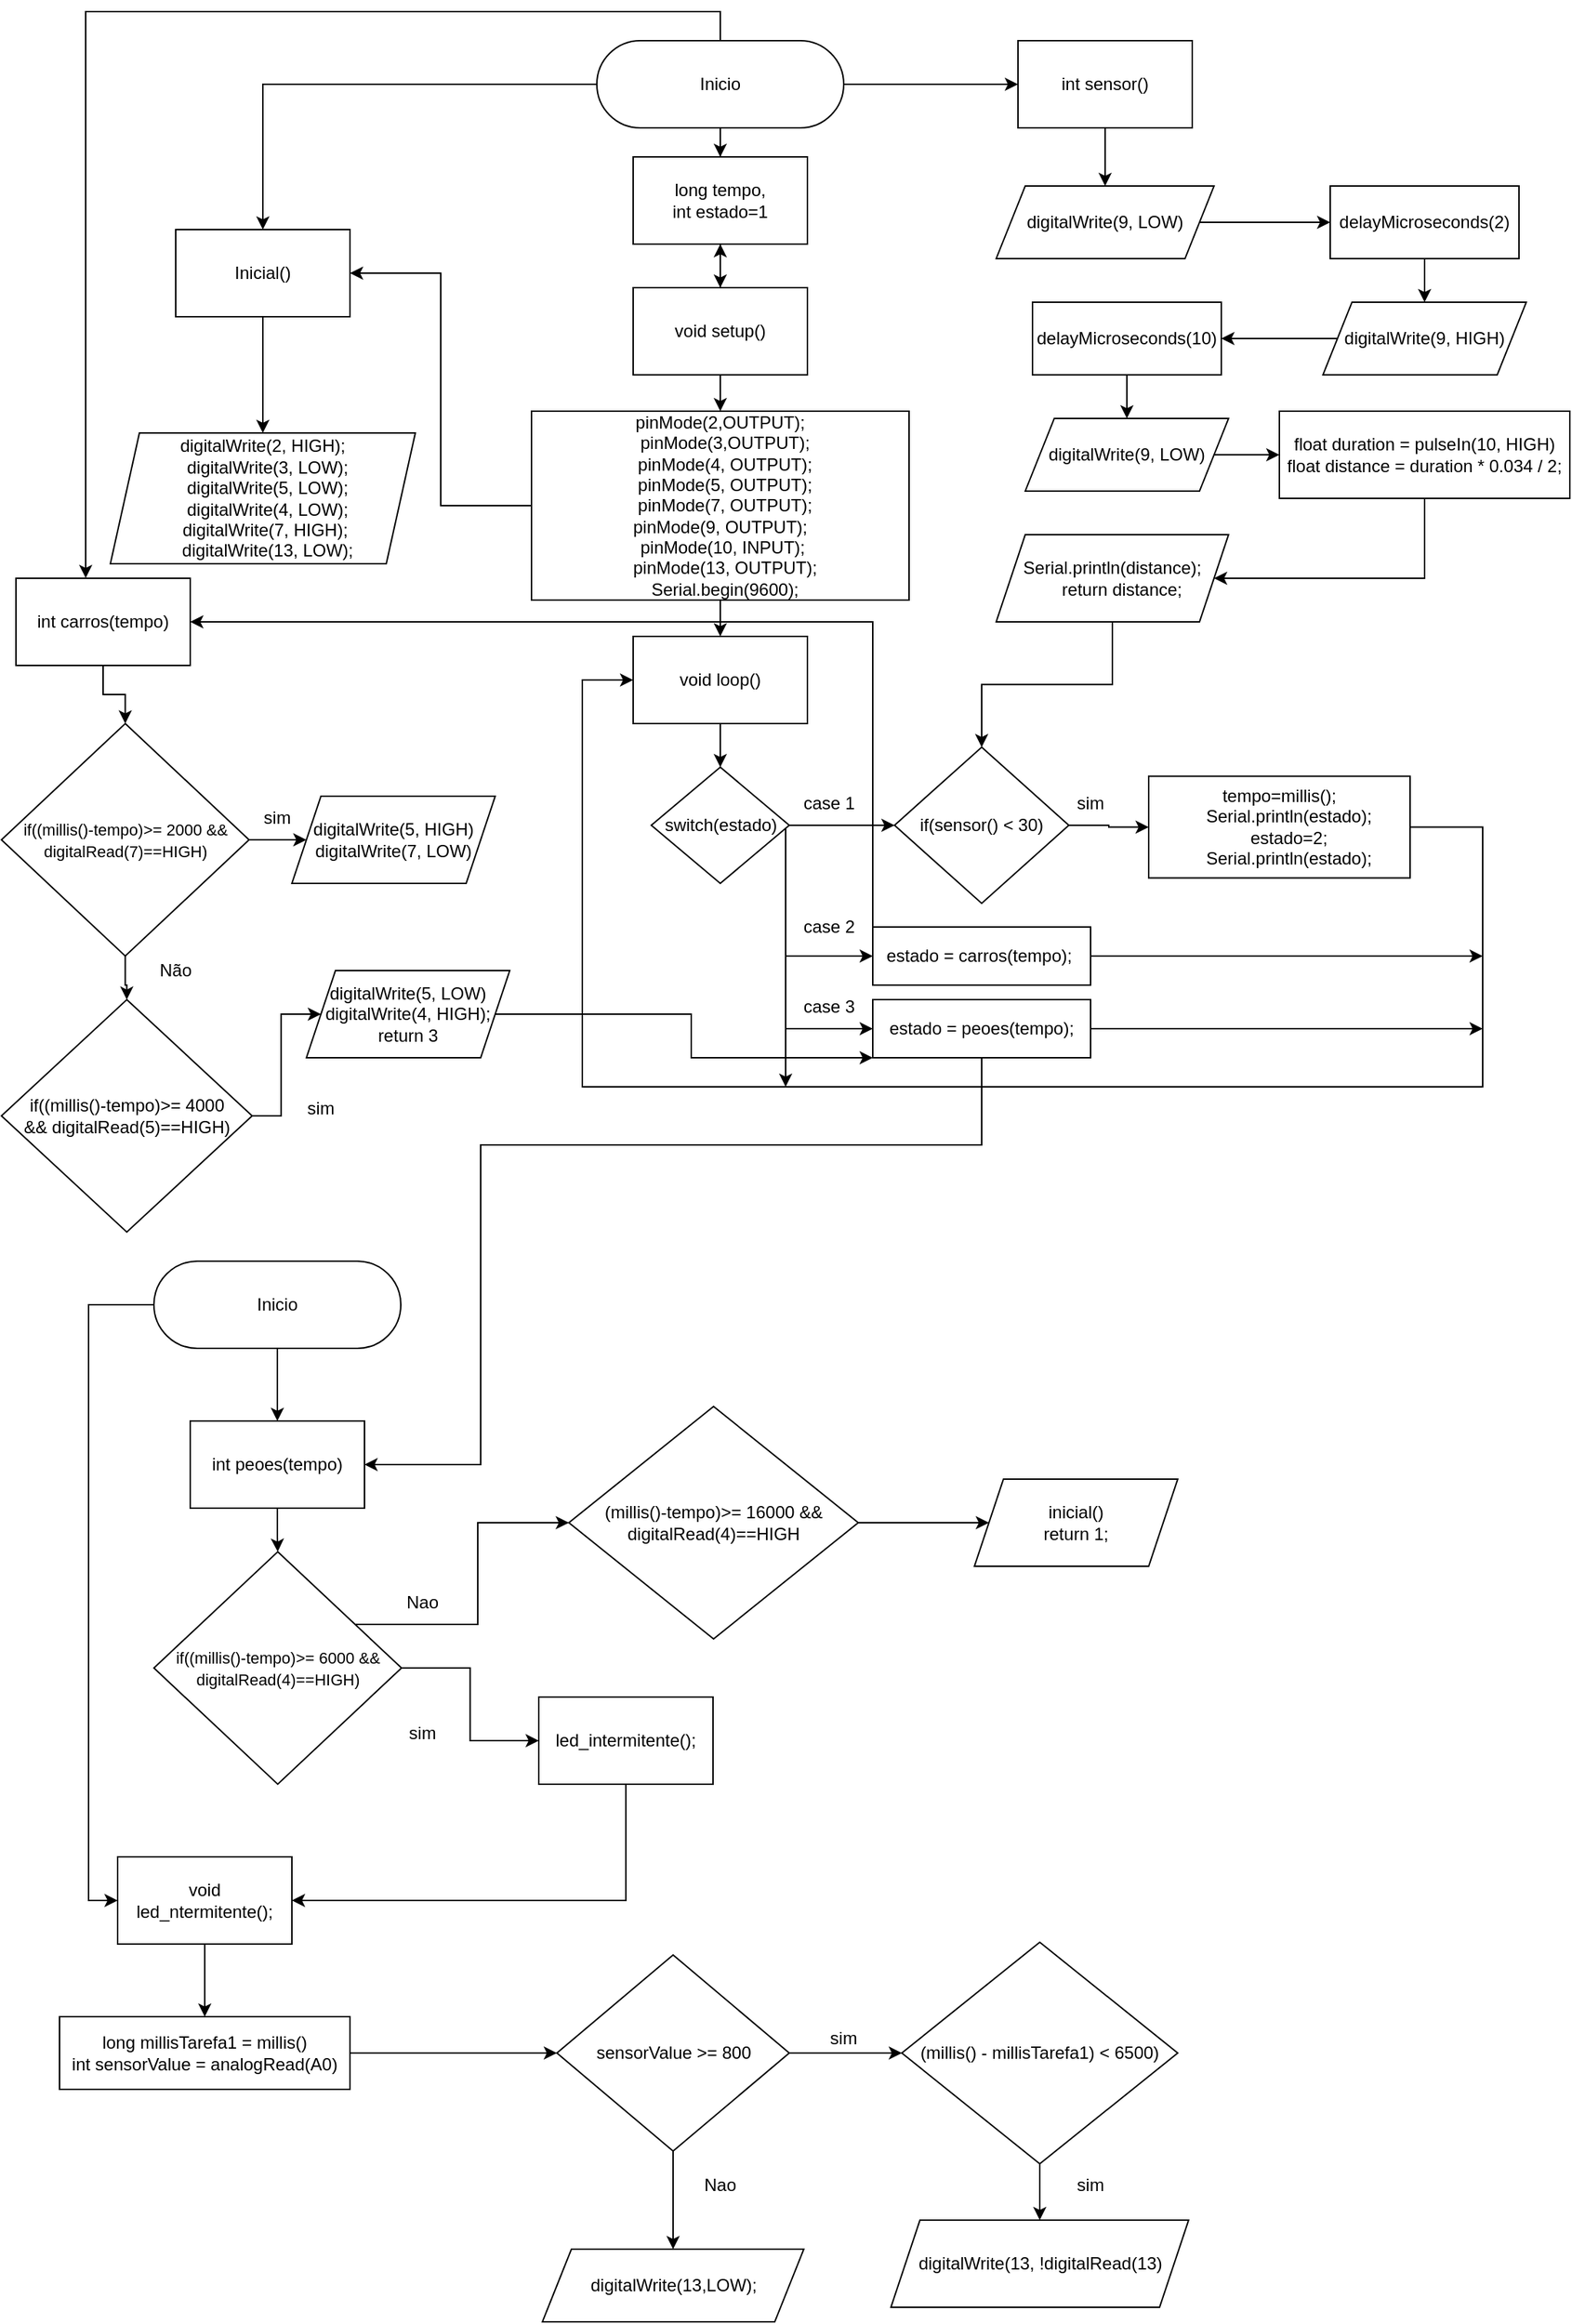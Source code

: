 <mxfile version="21.1.5" type="google">
  <diagram name="Page-1" id="edf60f1a-56cd-e834-aa8a-f176f3a09ee4">
    <mxGraphModel grid="1" page="1" gridSize="10" guides="1" tooltips="1" connect="1" arrows="1" fold="1" pageScale="1" pageWidth="1100" pageHeight="850" background="none" math="0" shadow="0">
      <root>
        <mxCell id="0" />
        <mxCell id="1" parent="0" />
        <mxCell id="bCk6k48XRtau1MmFYHnN-3" value="" style="edgeStyle=orthogonalEdgeStyle;rounded=0;orthogonalLoop=1;jettySize=auto;html=1;" edge="1" parent="1" source="bCk6k48XRtau1MmFYHnN-1" target="bCk6k48XRtau1MmFYHnN-2">
          <mxGeometry relative="1" as="geometry" />
        </mxCell>
        <mxCell id="bCk6k48XRtau1MmFYHnN-25" style="edgeStyle=orthogonalEdgeStyle;rounded=0;orthogonalLoop=1;jettySize=auto;html=1;" edge="1" parent="1" source="bCk6k48XRtau1MmFYHnN-1" target="bCk6k48XRtau1MmFYHnN-24">
          <mxGeometry relative="1" as="geometry" />
        </mxCell>
        <mxCell id="bCk6k48XRtau1MmFYHnN-26" style="edgeStyle=orthogonalEdgeStyle;rounded=0;orthogonalLoop=1;jettySize=auto;html=1;entryX=0.5;entryY=0;entryDx=0;entryDy=0;" edge="1" parent="1" source="bCk6k48XRtau1MmFYHnN-1" target="bCk6k48XRtau1MmFYHnN-8">
          <mxGeometry relative="1" as="geometry" />
        </mxCell>
        <mxCell id="NMrz33U4wGTr29OWBn1y-1" style="edgeStyle=orthogonalEdgeStyle;rounded=0;orthogonalLoop=1;jettySize=auto;html=1;entryX=0.4;entryY=-0.003;entryDx=0;entryDy=0;entryPerimeter=0;exitX=0.5;exitY=0;exitDx=0;exitDy=0;" edge="1" parent="1" source="bCk6k48XRtau1MmFYHnN-1" target="NMrz33U4wGTr29OWBn1y-2">
          <mxGeometry relative="1" as="geometry">
            <mxPoint x="50" y="410" as="targetPoint" />
            <mxPoint x="490" y="180" as="sourcePoint" />
          </mxGeometry>
        </mxCell>
        <mxCell id="bCk6k48XRtau1MmFYHnN-1" value="Inicio" style="rounded=1;whiteSpace=wrap;html=1;arcSize=50;" vertex="1" parent="1">
          <mxGeometry x="410" y="30" width="170" height="60" as="geometry" />
        </mxCell>
        <mxCell id="bCk6k48XRtau1MmFYHnN-5" value="" style="edgeStyle=orthogonalEdgeStyle;rounded=0;orthogonalLoop=1;jettySize=auto;html=1;" edge="1" parent="1" source="bCk6k48XRtau1MmFYHnN-2" target="bCk6k48XRtau1MmFYHnN-4">
          <mxGeometry relative="1" as="geometry" />
        </mxCell>
        <mxCell id="bCk6k48XRtau1MmFYHnN-2" value="long tempo,&lt;br&gt;int estado=1" style="rounded=0;whiteSpace=wrap;html=1;" vertex="1" parent="1">
          <mxGeometry x="435" y="110" width="120" height="60" as="geometry" />
        </mxCell>
        <mxCell id="bCk6k48XRtau1MmFYHnN-7" value="" style="edgeStyle=orthogonalEdgeStyle;rounded=0;orthogonalLoop=1;jettySize=auto;html=1;" edge="1" parent="1" source="bCk6k48XRtau1MmFYHnN-4" target="bCk6k48XRtau1MmFYHnN-6">
          <mxGeometry relative="1" as="geometry" />
        </mxCell>
        <mxCell id="NMrz33U4wGTr29OWBn1y-36" value="" style="edgeStyle=orthogonalEdgeStyle;rounded=0;orthogonalLoop=1;jettySize=auto;html=1;" edge="1" parent="1" source="bCk6k48XRtau1MmFYHnN-4" target="bCk6k48XRtau1MmFYHnN-2">
          <mxGeometry relative="1" as="geometry" />
        </mxCell>
        <mxCell id="bCk6k48XRtau1MmFYHnN-4" value="void setup()" style="rounded=0;whiteSpace=wrap;html=1;" vertex="1" parent="1">
          <mxGeometry x="435" y="200" width="120" height="60" as="geometry" />
        </mxCell>
        <mxCell id="bCk6k48XRtau1MmFYHnN-10" style="edgeStyle=orthogonalEdgeStyle;rounded=0;orthogonalLoop=1;jettySize=auto;html=1;entryX=1;entryY=0.5;entryDx=0;entryDy=0;" edge="1" parent="1" source="bCk6k48XRtau1MmFYHnN-6" target="bCk6k48XRtau1MmFYHnN-8">
          <mxGeometry relative="1" as="geometry" />
        </mxCell>
        <mxCell id="bCk6k48XRtau1MmFYHnN-14" value="" style="edgeStyle=orthogonalEdgeStyle;rounded=0;orthogonalLoop=1;jettySize=auto;html=1;" edge="1" parent="1" source="bCk6k48XRtau1MmFYHnN-6" target="bCk6k48XRtau1MmFYHnN-13">
          <mxGeometry relative="1" as="geometry" />
        </mxCell>
        <mxCell id="bCk6k48XRtau1MmFYHnN-6" value="&lt;br&gt;pinMode(2,OUTPUT);&lt;br&gt;&amp;nbsp; pinMode(3,OUTPUT);&lt;br&gt;&amp;nbsp; pinMode(4, OUTPUT);&lt;br&gt;&amp;nbsp; pinMode(5, OUTPUT);&lt;br&gt;&amp;nbsp; pinMode(7, OUTPUT);&lt;br&gt;&amp;nbsp; pinMode(9, OUTPUT);&amp;nbsp;&amp;nbsp;&lt;br&gt;&amp;nbsp; pinMode(10, INPUT);&amp;nbsp;&lt;br&gt;&amp;nbsp; pinMode(13, OUTPUT);&lt;br&gt;&lt;div&gt;&amp;nbsp; Serial.begin(9600);&lt;/div&gt;&lt;div&gt;&lt;br&gt;&lt;/div&gt;" style="rounded=0;whiteSpace=wrap;html=1;" vertex="1" parent="1">
          <mxGeometry x="365" y="285" width="260" height="130" as="geometry" />
        </mxCell>
        <mxCell id="bCk6k48XRtau1MmFYHnN-12" value="" style="edgeStyle=orthogonalEdgeStyle;rounded=0;orthogonalLoop=1;jettySize=auto;html=1;" edge="1" parent="1" source="bCk6k48XRtau1MmFYHnN-8" target="bCk6k48XRtau1MmFYHnN-11">
          <mxGeometry relative="1" as="geometry" />
        </mxCell>
        <mxCell id="bCk6k48XRtau1MmFYHnN-8" value="Inicial()" style="rounded=0;whiteSpace=wrap;html=1;" vertex="1" parent="1">
          <mxGeometry x="120" y="160" width="120" height="60" as="geometry" />
        </mxCell>
        <mxCell id="bCk6k48XRtau1MmFYHnN-11" value="digitalWrite(2, HIGH);&lt;br&gt;&amp;nbsp; digitalWrite(3, LOW);&lt;br&gt;&amp;nbsp; digitalWrite(5, LOW);&lt;br&gt;&amp;nbsp; digitalWrite(4, LOW);&lt;br&gt;&amp;nbsp; digitalWrite(7, HIGH);&amp;nbsp;&lt;br&gt;&amp;nbsp; digitalWrite(13, LOW);" style="shape=parallelogram;perimeter=parallelogramPerimeter;whiteSpace=wrap;html=1;fixedSize=1;rounded=0;" vertex="1" parent="1">
          <mxGeometry x="75" y="300" width="210" height="90" as="geometry" />
        </mxCell>
        <mxCell id="bCk6k48XRtau1MmFYHnN-16" value="" style="edgeStyle=orthogonalEdgeStyle;rounded=0;orthogonalLoop=1;jettySize=auto;html=1;" edge="1" parent="1" source="bCk6k48XRtau1MmFYHnN-13" target="bCk6k48XRtau1MmFYHnN-15">
          <mxGeometry relative="1" as="geometry" />
        </mxCell>
        <mxCell id="bCk6k48XRtau1MmFYHnN-13" value="void loop()" style="rounded=0;whiteSpace=wrap;html=1;" vertex="1" parent="1">
          <mxGeometry x="435" y="440" width="120" height="60" as="geometry" />
        </mxCell>
        <mxCell id="bCk6k48XRtau1MmFYHnN-44" style="edgeStyle=orthogonalEdgeStyle;rounded=0;orthogonalLoop=1;jettySize=auto;html=1;entryX=0;entryY=0.5;entryDx=0;entryDy=0;" edge="1" parent="1" source="bCk6k48XRtau1MmFYHnN-15" target="bCk6k48XRtau1MmFYHnN-19">
          <mxGeometry relative="1" as="geometry" />
        </mxCell>
        <mxCell id="bCk6k48XRtau1MmFYHnN-45" style="edgeStyle=orthogonalEdgeStyle;rounded=0;orthogonalLoop=1;jettySize=auto;html=1;entryX=0;entryY=0.5;entryDx=0;entryDy=0;" edge="1" parent="1" source="bCk6k48XRtau1MmFYHnN-15" target="bCk6k48XRtau1MmFYHnN-43">
          <mxGeometry relative="1" as="geometry">
            <mxPoint x="495" y="720" as="targetPoint" />
            <Array as="points">
              <mxPoint x="540" y="660" />
            </Array>
          </mxGeometry>
        </mxCell>
        <mxCell id="bCk6k48XRtau1MmFYHnN-15" value="switch(estado)" style="rhombus;whiteSpace=wrap;html=1;" vertex="1" parent="1">
          <mxGeometry x="447.5" y="530" width="95" height="80" as="geometry" />
        </mxCell>
        <mxCell id="bCk6k48XRtau1MmFYHnN-21" value="" style="edgeStyle=orthogonalEdgeStyle;rounded=0;orthogonalLoop=1;jettySize=auto;html=1;" edge="1" parent="1" source="bCk6k48XRtau1MmFYHnN-19" target="bCk6k48XRtau1MmFYHnN-20">
          <mxGeometry relative="1" as="geometry" />
        </mxCell>
        <mxCell id="bCk6k48XRtau1MmFYHnN-19" value="if(sensor() &amp;lt; 30)" style="rhombus;whiteSpace=wrap;html=1;" vertex="1" parent="1">
          <mxGeometry x="615" y="516.25" width="120" height="107.5" as="geometry" />
        </mxCell>
        <mxCell id="bCk6k48XRtau1MmFYHnN-51" style="edgeStyle=orthogonalEdgeStyle;rounded=0;orthogonalLoop=1;jettySize=auto;html=1;exitX=1;exitY=0.5;exitDx=0;exitDy=0;entryX=0;entryY=0.5;entryDx=0;entryDy=0;" edge="1" parent="1" source="bCk6k48XRtau1MmFYHnN-20" target="bCk6k48XRtau1MmFYHnN-13">
          <mxGeometry relative="1" as="geometry">
            <mxPoint x="400" y="470" as="targetPoint" />
            <Array as="points">
              <mxPoint x="1020" y="571" />
              <mxPoint x="1020" y="750" />
              <mxPoint x="400" y="750" />
              <mxPoint x="400" y="470" />
            </Array>
          </mxGeometry>
        </mxCell>
        <mxCell id="bCk6k48XRtau1MmFYHnN-20" value="tempo=millis();&#xa;    Serial.println(estado);&#xa;    estado=2;&#xa;    Serial.println(estado);" style="whiteSpace=wrap;html=1;" vertex="1" parent="1">
          <mxGeometry x="790" y="536.25" width="180" height="70" as="geometry" />
        </mxCell>
        <mxCell id="bCk6k48XRtau1MmFYHnN-22" value="case 1" style="text;html=1;strokeColor=none;fillColor=none;align=center;verticalAlign=middle;whiteSpace=wrap;rounded=0;" vertex="1" parent="1">
          <mxGeometry x="540" y="540" width="60" height="30" as="geometry" />
        </mxCell>
        <mxCell id="bCk6k48XRtau1MmFYHnN-23" value="sim" style="text;html=1;strokeColor=none;fillColor=none;align=center;verticalAlign=middle;whiteSpace=wrap;rounded=0;" vertex="1" parent="1">
          <mxGeometry x="720" y="540" width="60" height="30" as="geometry" />
        </mxCell>
        <mxCell id="bCk6k48XRtau1MmFYHnN-28" value="" style="edgeStyle=orthogonalEdgeStyle;rounded=0;orthogonalLoop=1;jettySize=auto;html=1;" edge="1" parent="1" source="bCk6k48XRtau1MmFYHnN-24" target="bCk6k48XRtau1MmFYHnN-27">
          <mxGeometry relative="1" as="geometry" />
        </mxCell>
        <mxCell id="bCk6k48XRtau1MmFYHnN-24" value="int sensor()" style="rounded=0;whiteSpace=wrap;html=1;" vertex="1" parent="1">
          <mxGeometry x="700" y="30" width="120" height="60" as="geometry" />
        </mxCell>
        <mxCell id="bCk6k48XRtau1MmFYHnN-30" value="" style="edgeStyle=orthogonalEdgeStyle;rounded=0;orthogonalLoop=1;jettySize=auto;html=1;" edge="1" parent="1" source="bCk6k48XRtau1MmFYHnN-27" target="bCk6k48XRtau1MmFYHnN-29">
          <mxGeometry relative="1" as="geometry" />
        </mxCell>
        <mxCell id="bCk6k48XRtau1MmFYHnN-27" value="digitalWrite(9, LOW)" style="shape=parallelogram;perimeter=parallelogramPerimeter;whiteSpace=wrap;html=1;fixedSize=1;" vertex="1" parent="1">
          <mxGeometry x="685" y="130" width="150" height="50" as="geometry" />
        </mxCell>
        <mxCell id="bCk6k48XRtau1MmFYHnN-32" value="" style="edgeStyle=orthogonalEdgeStyle;rounded=0;orthogonalLoop=1;jettySize=auto;html=1;" edge="1" parent="1" source="bCk6k48XRtau1MmFYHnN-29" target="bCk6k48XRtau1MmFYHnN-31">
          <mxGeometry relative="1" as="geometry" />
        </mxCell>
        <mxCell id="bCk6k48XRtau1MmFYHnN-29" value="delayMicroseconds(2)" style="whiteSpace=wrap;html=1;" vertex="1" parent="1">
          <mxGeometry x="915" y="130" width="130" height="50" as="geometry" />
        </mxCell>
        <mxCell id="bCk6k48XRtau1MmFYHnN-36" value="" style="edgeStyle=orthogonalEdgeStyle;rounded=0;orthogonalLoop=1;jettySize=auto;html=1;" edge="1" parent="1" source="bCk6k48XRtau1MmFYHnN-31" target="bCk6k48XRtau1MmFYHnN-33">
          <mxGeometry relative="1" as="geometry" />
        </mxCell>
        <mxCell id="bCk6k48XRtau1MmFYHnN-31" value="digitalWrite(9, HIGH)" style="shape=parallelogram;perimeter=parallelogramPerimeter;whiteSpace=wrap;html=1;fixedSize=1;" vertex="1" parent="1">
          <mxGeometry x="910" y="210" width="140" height="50" as="geometry" />
        </mxCell>
        <mxCell id="bCk6k48XRtau1MmFYHnN-37" value="" style="edgeStyle=orthogonalEdgeStyle;rounded=0;orthogonalLoop=1;jettySize=auto;html=1;" edge="1" parent="1" source="bCk6k48XRtau1MmFYHnN-33" target="bCk6k48XRtau1MmFYHnN-34">
          <mxGeometry relative="1" as="geometry" />
        </mxCell>
        <mxCell id="bCk6k48XRtau1MmFYHnN-33" value="delayMicroseconds(10)" style="whiteSpace=wrap;html=1;" vertex="1" parent="1">
          <mxGeometry x="710" y="210" width="130" height="50" as="geometry" />
        </mxCell>
        <mxCell id="bCk6k48XRtau1MmFYHnN-39" value="" style="edgeStyle=orthogonalEdgeStyle;rounded=0;orthogonalLoop=1;jettySize=auto;html=1;" edge="1" parent="1" source="bCk6k48XRtau1MmFYHnN-34" target="bCk6k48XRtau1MmFYHnN-38">
          <mxGeometry relative="1" as="geometry" />
        </mxCell>
        <mxCell id="bCk6k48XRtau1MmFYHnN-34" value="digitalWrite(9, LOW)" style="shape=parallelogram;perimeter=parallelogramPerimeter;whiteSpace=wrap;html=1;fixedSize=1;" vertex="1" parent="1">
          <mxGeometry x="705" y="290" width="140" height="50" as="geometry" />
        </mxCell>
        <mxCell id="bCk6k48XRtau1MmFYHnN-41" style="edgeStyle=orthogonalEdgeStyle;rounded=0;orthogonalLoop=1;jettySize=auto;html=1;entryX=1;entryY=0.5;entryDx=0;entryDy=0;" edge="1" parent="1" source="bCk6k48XRtau1MmFYHnN-38" target="bCk6k48XRtau1MmFYHnN-40">
          <mxGeometry relative="1" as="geometry">
            <mxPoint x="980" y="440" as="targetPoint" />
            <Array as="points">
              <mxPoint x="980" y="400" />
            </Array>
          </mxGeometry>
        </mxCell>
        <mxCell id="bCk6k48XRtau1MmFYHnN-38" value="&lt;div&gt;float duration = pulseIn(10, HIGH)&lt;/div&gt;&lt;div&gt;float distance = duration * 0.034 / 2;&lt;/div&gt;" style="whiteSpace=wrap;html=1;" vertex="1" parent="1">
          <mxGeometry x="880" y="285" width="200" height="60" as="geometry" />
        </mxCell>
        <mxCell id="bCk6k48XRtau1MmFYHnN-42" style="edgeStyle=orthogonalEdgeStyle;rounded=0;orthogonalLoop=1;jettySize=auto;html=1;entryX=0.5;entryY=0;entryDx=0;entryDy=0;" edge="1" parent="1" source="bCk6k48XRtau1MmFYHnN-40" target="bCk6k48XRtau1MmFYHnN-19">
          <mxGeometry relative="1" as="geometry" />
        </mxCell>
        <mxCell id="bCk6k48XRtau1MmFYHnN-40" value="&lt;div&gt;Serial.println(distance);&lt;/div&gt;&lt;div&gt;&amp;nbsp; &amp;nbsp; return distance;&lt;/div&gt;" style="shape=parallelogram;perimeter=parallelogramPerimeter;whiteSpace=wrap;html=1;fixedSize=1;" vertex="1" parent="1">
          <mxGeometry x="685" y="370" width="160" height="60" as="geometry" />
        </mxCell>
        <mxCell id="bCk6k48XRtau1MmFYHnN-50" style="edgeStyle=orthogonalEdgeStyle;rounded=0;orthogonalLoop=1;jettySize=auto;html=1;" edge="1" parent="1" source="bCk6k48XRtau1MmFYHnN-43">
          <mxGeometry relative="1" as="geometry">
            <mxPoint x="1020" y="660" as="targetPoint" />
          </mxGeometry>
        </mxCell>
        <mxCell id="NMrz33U4wGTr29OWBn1y-31" style="edgeStyle=orthogonalEdgeStyle;rounded=0;orthogonalLoop=1;jettySize=auto;html=1;exitX=0;exitY=0;exitDx=0;exitDy=0;entryX=1;entryY=0.5;entryDx=0;entryDy=0;" edge="1" parent="1" source="bCk6k48XRtau1MmFYHnN-43" target="NMrz33U4wGTr29OWBn1y-2">
          <mxGeometry relative="1" as="geometry">
            <Array as="points">
              <mxPoint x="600" y="430" />
              <mxPoint x="140" y="430" />
            </Array>
          </mxGeometry>
        </mxCell>
        <mxCell id="bCk6k48XRtau1MmFYHnN-43" value="estado = carros(tempo);&amp;nbsp;" style="whiteSpace=wrap;html=1;" vertex="1" parent="1">
          <mxGeometry x="600" y="640" width="150" height="40" as="geometry" />
        </mxCell>
        <mxCell id="bCk6k48XRtau1MmFYHnN-48" style="edgeStyle=orthogonalEdgeStyle;rounded=0;orthogonalLoop=1;jettySize=auto;html=1;exitX=0;exitY=1;exitDx=0;exitDy=0;entryX=0;entryY=0.5;entryDx=0;entryDy=0;" edge="1" parent="1" source="bCk6k48XRtau1MmFYHnN-46" target="bCk6k48XRtau1MmFYHnN-47">
          <mxGeometry relative="1" as="geometry" />
        </mxCell>
        <mxCell id="bCk6k48XRtau1MmFYHnN-46" value="case 2" style="text;html=1;strokeColor=none;fillColor=none;align=center;verticalAlign=middle;whiteSpace=wrap;rounded=0;" vertex="1" parent="1">
          <mxGeometry x="540" y="625" width="60" height="30" as="geometry" />
        </mxCell>
        <mxCell id="bCk6k48XRtau1MmFYHnN-52" style="edgeStyle=orthogonalEdgeStyle;rounded=0;orthogonalLoop=1;jettySize=auto;html=1;" edge="1" parent="1" source="bCk6k48XRtau1MmFYHnN-47">
          <mxGeometry relative="1" as="geometry">
            <mxPoint x="1020" y="710" as="targetPoint" />
          </mxGeometry>
        </mxCell>
        <mxCell id="NMrz33U4wGTr29OWBn1y-32" style="edgeStyle=orthogonalEdgeStyle;rounded=0;orthogonalLoop=1;jettySize=auto;html=1;entryX=1;entryY=0.5;entryDx=0;entryDy=0;" edge="1" parent="1" source="bCk6k48XRtau1MmFYHnN-47" target="NMrz33U4wGTr29OWBn1y-19">
          <mxGeometry relative="1" as="geometry">
            <Array as="points">
              <mxPoint x="675" y="790" />
              <mxPoint x="330" y="790" />
              <mxPoint x="330" y="1010" />
            </Array>
          </mxGeometry>
        </mxCell>
        <mxCell id="bCk6k48XRtau1MmFYHnN-47" value="&amp;nbsp;estado = peoes(tempo);&amp;nbsp;" style="whiteSpace=wrap;html=1;" vertex="1" parent="1">
          <mxGeometry x="600" y="690" width="150" height="40" as="geometry" />
        </mxCell>
        <mxCell id="bCk6k48XRtau1MmFYHnN-53" style="edgeStyle=orthogonalEdgeStyle;rounded=0;orthogonalLoop=1;jettySize=auto;html=1;exitX=0;exitY=1;exitDx=0;exitDy=0;" edge="1" parent="1" source="bCk6k48XRtau1MmFYHnN-49">
          <mxGeometry relative="1" as="geometry">
            <mxPoint x="540" y="750" as="targetPoint" />
          </mxGeometry>
        </mxCell>
        <mxCell id="bCk6k48XRtau1MmFYHnN-49" value="case 3" style="text;html=1;strokeColor=none;fillColor=none;align=center;verticalAlign=middle;whiteSpace=wrap;rounded=0;" vertex="1" parent="1">
          <mxGeometry x="540" y="680" width="60" height="30" as="geometry" />
        </mxCell>
        <mxCell id="NMrz33U4wGTr29OWBn1y-4" value="" style="edgeStyle=orthogonalEdgeStyle;rounded=0;orthogonalLoop=1;jettySize=auto;html=1;" edge="1" parent="1" source="NMrz33U4wGTr29OWBn1y-2" target="NMrz33U4wGTr29OWBn1y-3">
          <mxGeometry relative="1" as="geometry" />
        </mxCell>
        <mxCell id="NMrz33U4wGTr29OWBn1y-2" value="int carros(tempo)" style="rounded=0;whiteSpace=wrap;html=1;" vertex="1" parent="1">
          <mxGeometry x="10" y="400" width="120" height="60" as="geometry" />
        </mxCell>
        <mxCell id="NMrz33U4wGTr29OWBn1y-6" value="" style="edgeStyle=orthogonalEdgeStyle;rounded=0;orthogonalLoop=1;jettySize=auto;html=1;" edge="1" parent="1" source="NMrz33U4wGTr29OWBn1y-3" target="NMrz33U4wGTr29OWBn1y-5">
          <mxGeometry relative="1" as="geometry" />
        </mxCell>
        <mxCell id="NMrz33U4wGTr29OWBn1y-13" value="" style="edgeStyle=orthogonalEdgeStyle;rounded=0;orthogonalLoop=1;jettySize=auto;html=1;" edge="1" parent="1" source="NMrz33U4wGTr29OWBn1y-3" target="NMrz33U4wGTr29OWBn1y-12">
          <mxGeometry relative="1" as="geometry" />
        </mxCell>
        <mxCell id="NMrz33U4wGTr29OWBn1y-3" value="&lt;font style=&quot;font-size: 11px;&quot;&gt;if((millis()-tempo)&amp;gt;= 2000 &amp;amp;&amp;amp; digitalRead(7)==HIGH)&lt;/font&gt;" style="rhombus;whiteSpace=wrap;html=1;" vertex="1" parent="1">
          <mxGeometry y="500" width="170.5" height="160" as="geometry" />
        </mxCell>
        <mxCell id="NMrz33U4wGTr29OWBn1y-5" value="digitalWrite(5, HIGH)&lt;br&gt;digitalWrite(7, LOW)" style="shape=parallelogram;perimeter=parallelogramPerimeter;whiteSpace=wrap;html=1;fixedSize=1;" vertex="1" parent="1">
          <mxGeometry x="200" y="550" width="140" height="60" as="geometry" />
        </mxCell>
        <mxCell id="NMrz33U4wGTr29OWBn1y-52" style="edgeStyle=orthogonalEdgeStyle;rounded=0;orthogonalLoop=1;jettySize=auto;html=1;entryX=0;entryY=1;entryDx=0;entryDy=0;" edge="1" parent="1" source="NMrz33U4wGTr29OWBn1y-7" target="bCk6k48XRtau1MmFYHnN-47">
          <mxGeometry relative="1" as="geometry">
            <Array as="points">
              <mxPoint x="475" y="700" />
              <mxPoint x="475" y="730" />
            </Array>
          </mxGeometry>
        </mxCell>
        <mxCell id="NMrz33U4wGTr29OWBn1y-7" value="digitalWrite(5, LOW)&lt;br&gt;digitalWrite(4, HIGH);&lt;br&gt;return 3" style="shape=parallelogram;perimeter=parallelogramPerimeter;whiteSpace=wrap;html=1;fixedSize=1;" vertex="1" parent="1">
          <mxGeometry x="210" y="670" width="140" height="60" as="geometry" />
        </mxCell>
        <mxCell id="NMrz33U4wGTr29OWBn1y-8" value="sim" style="text;html=1;strokeColor=none;fillColor=none;align=center;verticalAlign=middle;whiteSpace=wrap;rounded=0;" vertex="1" parent="1">
          <mxGeometry x="160" y="550" width="60" height="30" as="geometry" />
        </mxCell>
        <mxCell id="NMrz33U4wGTr29OWBn1y-15" value="" style="edgeStyle=orthogonalEdgeStyle;rounded=0;orthogonalLoop=1;jettySize=auto;html=1;" edge="1" parent="1" source="NMrz33U4wGTr29OWBn1y-12" target="NMrz33U4wGTr29OWBn1y-7">
          <mxGeometry relative="1" as="geometry" />
        </mxCell>
        <mxCell id="NMrz33U4wGTr29OWBn1y-12" value="if((millis()-tempo)&amp;gt;= 4000 &lt;br&gt;&amp;amp;&amp;amp; digitalRead(5)==HIGH)" style="rhombus;whiteSpace=wrap;html=1;" vertex="1" parent="1">
          <mxGeometry y="690" width="172.63" height="160" as="geometry" />
        </mxCell>
        <mxCell id="NMrz33U4wGTr29OWBn1y-14" value="Não" style="text;html=1;strokeColor=none;fillColor=none;align=center;verticalAlign=middle;whiteSpace=wrap;rounded=0;" vertex="1" parent="1">
          <mxGeometry x="90" y="655" width="60" height="30" as="geometry" />
        </mxCell>
        <mxCell id="NMrz33U4wGTr29OWBn1y-16" value="sim" style="text;html=1;strokeColor=none;fillColor=none;align=center;verticalAlign=middle;whiteSpace=wrap;rounded=0;" vertex="1" parent="1">
          <mxGeometry x="190" y="750" width="60" height="30" as="geometry" />
        </mxCell>
        <mxCell id="NMrz33U4wGTr29OWBn1y-23" value="" style="edgeStyle=orthogonalEdgeStyle;rounded=0;orthogonalLoop=1;jettySize=auto;html=1;" edge="1" parent="1" source="NMrz33U4wGTr29OWBn1y-18" target="NMrz33U4wGTr29OWBn1y-19">
          <mxGeometry relative="1" as="geometry" />
        </mxCell>
        <mxCell id="NMrz33U4wGTr29OWBn1y-39" style="edgeStyle=orthogonalEdgeStyle;rounded=0;orthogonalLoop=1;jettySize=auto;html=1;entryX=0;entryY=0.5;entryDx=0;entryDy=0;" edge="1" parent="1" source="NMrz33U4wGTr29OWBn1y-18" target="NMrz33U4wGTr29OWBn1y-35">
          <mxGeometry relative="1" as="geometry">
            <Array as="points">
              <mxPoint x="60" y="900" />
              <mxPoint x="60" y="1310" />
            </Array>
          </mxGeometry>
        </mxCell>
        <mxCell id="NMrz33U4wGTr29OWBn1y-18" value="Inicio" style="rounded=1;whiteSpace=wrap;html=1;arcSize=50;" vertex="1" parent="1">
          <mxGeometry x="105" y="870" width="170" height="60" as="geometry" />
        </mxCell>
        <mxCell id="NMrz33U4wGTr29OWBn1y-24" value="" style="edgeStyle=orthogonalEdgeStyle;rounded=0;orthogonalLoop=1;jettySize=auto;html=1;" edge="1" parent="1" source="NMrz33U4wGTr29OWBn1y-19" target="NMrz33U4wGTr29OWBn1y-21">
          <mxGeometry relative="1" as="geometry" />
        </mxCell>
        <mxCell id="NMrz33U4wGTr29OWBn1y-19" value="int peoes(tempo)" style="rounded=0;whiteSpace=wrap;html=1;" vertex="1" parent="1">
          <mxGeometry x="130" y="980" width="120" height="60" as="geometry" />
        </mxCell>
        <mxCell id="NMrz33U4wGTr29OWBn1y-26" value="" style="edgeStyle=orthogonalEdgeStyle;rounded=0;orthogonalLoop=1;jettySize=auto;html=1;" edge="1" parent="1" source="NMrz33U4wGTr29OWBn1y-21" target="NMrz33U4wGTr29OWBn1y-25">
          <mxGeometry relative="1" as="geometry" />
        </mxCell>
        <mxCell id="NMrz33U4wGTr29OWBn1y-29" value="" style="edgeStyle=orthogonalEdgeStyle;rounded=0;orthogonalLoop=1;jettySize=auto;html=1;entryX=0;entryY=0.5;entryDx=0;entryDy=0;" edge="1" parent="1" source="NMrz33U4wGTr29OWBn1y-21" target="NMrz33U4wGTr29OWBn1y-28">
          <mxGeometry relative="1" as="geometry">
            <Array as="points">
              <mxPoint x="328" y="1120" />
              <mxPoint x="328" y="1050" />
            </Array>
          </mxGeometry>
        </mxCell>
        <mxCell id="NMrz33U4wGTr29OWBn1y-21" value="&lt;font style=&quot;font-size: 11px;&quot;&gt;if((millis()-tempo)&amp;gt;= 6000 &amp;amp;&amp;amp; digitalRead(4)==HIGH)&lt;/font&gt;" style="rhombus;whiteSpace=wrap;html=1;" vertex="1" parent="1">
          <mxGeometry x="105" y="1070" width="170.5" height="160" as="geometry" />
        </mxCell>
        <mxCell id="NMrz33U4wGTr29OWBn1y-51" style="edgeStyle=orthogonalEdgeStyle;rounded=0;orthogonalLoop=1;jettySize=auto;html=1;entryX=1;entryY=0.5;entryDx=0;entryDy=0;" edge="1" parent="1" source="NMrz33U4wGTr29OWBn1y-25" target="NMrz33U4wGTr29OWBn1y-35">
          <mxGeometry relative="1" as="geometry">
            <Array as="points">
              <mxPoint x="430" y="1310" />
            </Array>
          </mxGeometry>
        </mxCell>
        <mxCell id="NMrz33U4wGTr29OWBn1y-25" value="led_intermitente();" style="whiteSpace=wrap;html=1;" vertex="1" parent="1">
          <mxGeometry x="370" y="1170" width="120" height="60" as="geometry" />
        </mxCell>
        <mxCell id="NMrz33U4wGTr29OWBn1y-27" value="sim" style="text;html=1;strokeColor=none;fillColor=none;align=center;verticalAlign=middle;whiteSpace=wrap;rounded=0;" vertex="1" parent="1">
          <mxGeometry x="260" y="1180" width="60" height="30" as="geometry" />
        </mxCell>
        <mxCell id="NMrz33U4wGTr29OWBn1y-34" value="" style="edgeStyle=orthogonalEdgeStyle;rounded=0;orthogonalLoop=1;jettySize=auto;html=1;" edge="1" parent="1" source="NMrz33U4wGTr29OWBn1y-28" target="NMrz33U4wGTr29OWBn1y-33">
          <mxGeometry relative="1" as="geometry" />
        </mxCell>
        <mxCell id="NMrz33U4wGTr29OWBn1y-28" value="(millis()-tempo)&amp;gt;= 16000 &amp;amp;&amp;amp; digitalRead(4)==HIGH" style="rhombus;whiteSpace=wrap;html=1;" vertex="1" parent="1">
          <mxGeometry x="390.75" y="970" width="199.25" height="160" as="geometry" />
        </mxCell>
        <mxCell id="NMrz33U4wGTr29OWBn1y-30" value="Nao" style="text;html=1;strokeColor=none;fillColor=none;align=center;verticalAlign=middle;whiteSpace=wrap;rounded=0;" vertex="1" parent="1">
          <mxGeometry x="260" y="1090" width="60" height="30" as="geometry" />
        </mxCell>
        <mxCell id="NMrz33U4wGTr29OWBn1y-33" value="inicial()&lt;br&gt;return 1;" style="shape=parallelogram;perimeter=parallelogramPerimeter;whiteSpace=wrap;html=1;fixedSize=1;" vertex="1" parent="1">
          <mxGeometry x="670" y="1020" width="140" height="60" as="geometry" />
        </mxCell>
        <mxCell id="NMrz33U4wGTr29OWBn1y-38" value="" style="edgeStyle=orthogonalEdgeStyle;rounded=0;orthogonalLoop=1;jettySize=auto;html=1;" edge="1" parent="1" source="NMrz33U4wGTr29OWBn1y-35" target="NMrz33U4wGTr29OWBn1y-37">
          <mxGeometry relative="1" as="geometry" />
        </mxCell>
        <mxCell id="NMrz33U4wGTr29OWBn1y-35" value="void led_ntermitente();" style="rounded=0;whiteSpace=wrap;html=1;" vertex="1" parent="1">
          <mxGeometry x="80" y="1280" width="120" height="60" as="geometry" />
        </mxCell>
        <mxCell id="NMrz33U4wGTr29OWBn1y-41" value="" style="edgeStyle=orthogonalEdgeStyle;rounded=0;orthogonalLoop=1;jettySize=auto;html=1;" edge="1" parent="1" source="NMrz33U4wGTr29OWBn1y-37" target="NMrz33U4wGTr29OWBn1y-40">
          <mxGeometry relative="1" as="geometry" />
        </mxCell>
        <mxCell id="NMrz33U4wGTr29OWBn1y-37" value="long millisTarefa1 = millis()&lt;br&gt;&lt;div style=&quot;text-align: left;&quot;&gt;&lt;span style=&quot;background-color: initial;&quot;&gt;int sensorValue = analogRead(A0)&lt;/span&gt;&lt;/div&gt;" style="rounded=0;whiteSpace=wrap;html=1;" vertex="1" parent="1">
          <mxGeometry x="40" y="1390" width="200" height="50" as="geometry" />
        </mxCell>
        <mxCell id="NMrz33U4wGTr29OWBn1y-43" value="" style="edgeStyle=orthogonalEdgeStyle;rounded=0;orthogonalLoop=1;jettySize=auto;html=1;" edge="1" parent="1" source="NMrz33U4wGTr29OWBn1y-40" target="NMrz33U4wGTr29OWBn1y-42">
          <mxGeometry relative="1" as="geometry" />
        </mxCell>
        <mxCell id="NMrz33U4wGTr29OWBn1y-49" value="" style="edgeStyle=orthogonalEdgeStyle;rounded=0;orthogonalLoop=1;jettySize=auto;html=1;" edge="1" parent="1" source="NMrz33U4wGTr29OWBn1y-40" target="NMrz33U4wGTr29OWBn1y-48">
          <mxGeometry relative="1" as="geometry" />
        </mxCell>
        <mxCell id="NMrz33U4wGTr29OWBn1y-40" value="sensorValue &gt;= 800" style="rhombus;whiteSpace=wrap;html=1;rounded=0;" vertex="1" parent="1">
          <mxGeometry x="382.5" y="1347.5" width="160" height="135" as="geometry" />
        </mxCell>
        <mxCell id="NMrz33U4wGTr29OWBn1y-46" value="" style="edgeStyle=orthogonalEdgeStyle;rounded=0;orthogonalLoop=1;jettySize=auto;html=1;" edge="1" parent="1" source="NMrz33U4wGTr29OWBn1y-42" target="NMrz33U4wGTr29OWBn1y-45">
          <mxGeometry relative="1" as="geometry" />
        </mxCell>
        <mxCell id="NMrz33U4wGTr29OWBn1y-42" value="(millis() - millisTarefa1) &amp;lt; 6500)" style="rhombus;whiteSpace=wrap;html=1;rounded=0;" vertex="1" parent="1">
          <mxGeometry x="620" y="1338.75" width="190" height="152.5" as="geometry" />
        </mxCell>
        <mxCell id="NMrz33U4wGTr29OWBn1y-44" value="sim" style="text;html=1;strokeColor=none;fillColor=none;align=center;verticalAlign=middle;whiteSpace=wrap;rounded=0;" vertex="1" parent="1">
          <mxGeometry x="550" y="1390" width="60" height="30" as="geometry" />
        </mxCell>
        <mxCell id="NMrz33U4wGTr29OWBn1y-45" value="digitalWrite(13, !digitalRead(13)" style="shape=parallelogram;perimeter=parallelogramPerimeter;whiteSpace=wrap;html=1;fixedSize=1;" vertex="1" parent="1">
          <mxGeometry x="612.5" y="1530" width="205" height="60" as="geometry" />
        </mxCell>
        <mxCell id="NMrz33U4wGTr29OWBn1y-47" value="sim" style="text;html=1;strokeColor=none;fillColor=none;align=center;verticalAlign=middle;whiteSpace=wrap;rounded=0;" vertex="1" parent="1">
          <mxGeometry x="720" y="1491.25" width="60" height="30" as="geometry" />
        </mxCell>
        <mxCell id="NMrz33U4wGTr29OWBn1y-48" value="digitalWrite(13,LOW);" style="shape=parallelogram;perimeter=parallelogramPerimeter;whiteSpace=wrap;html=1;fixedSize=1;" vertex="1" parent="1">
          <mxGeometry x="372.5" y="1550" width="180" height="50" as="geometry" />
        </mxCell>
        <mxCell id="NMrz33U4wGTr29OWBn1y-50" value="Nao" style="text;html=1;strokeColor=none;fillColor=none;align=center;verticalAlign=middle;whiteSpace=wrap;rounded=0;" vertex="1" parent="1">
          <mxGeometry x="465" y="1491.25" width="60" height="30" as="geometry" />
        </mxCell>
      </root>
    </mxGraphModel>
  </diagram>
</mxfile>
